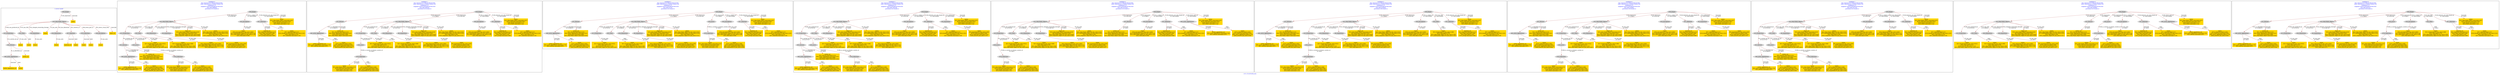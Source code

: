 digraph n0 {
fontcolor="blue"
remincross="true"
label="s10-s-18-artworks.json"
subgraph cluster_0 {
label="1-correct model"
n2[style="filled",color="white",fillcolor="lightgray",label="E12_Production1"];
n3[style="filled",color="white",fillcolor="lightgray",label="E21_Person1"];
n4[shape="plaintext",style="filled",fillcolor="gold",label="values"];
n5[style="filled",color="white",fillcolor="lightgray",label="E82_Actor_Appellation1"];
n6[shape="plaintext",style="filled",fillcolor="gold",label="auther_uri"];
n7[style="filled",color="white",fillcolor="lightgray",label="E22_Man-Made_Object1"];
n8[style="filled",color="white",fillcolor="lightgray",label="E35_Title1"];
n9[style="filled",color="white",fillcolor="lightgray",label="E8_Acquisition1"];
n10[shape="plaintext",style="filled",fillcolor="gold",label="values"];
n11[style="filled",color="white",fillcolor="lightgray",label="E54_Dimension1"];
n12[style="filled",color="white",fillcolor="lightgray",label="E57_Material1"];
n13[style="filled",color="white",fillcolor="lightgray",label="E78_Collection1"];
n14[style="filled",color="white",fillcolor="lightgray",label="E34_Inscription1"];
n15[shape="plaintext",style="filled",fillcolor="gold",label="object_uri"];
n16[shape="plaintext",style="filled",fillcolor="gold",label="values"];
n17[shape="plaintext",style="filled",fillcolor="gold",label="values"];
n18[style="filled",color="white",fillcolor="lightgray",label="E38_Image1"];
n19[shape="plaintext",style="filled",fillcolor="gold",label="values"];
n20[shape="plaintext",style="filled",fillcolor="gold",label="values"];
n21[shape="plaintext",style="filled",fillcolor="gold",label="material_uri"];
n22[shape="plaintext",style="filled",fillcolor="gold",label="values"];
n23[shape="plaintext",style="filled",fillcolor="gold",label="values"];
n24[shape="plaintext",style="filled",fillcolor="gold",label="values"];
n25[shape="plaintext",style="filled",fillcolor="gold",label="author_appellation_uri"];
n26[shape="plaintext",style="filled",fillcolor="gold",label="values"];
n27[shape="plaintext",style="filled",fillcolor="gold",label="values"];
}
subgraph cluster_1 {
label="candidate 0\nlink coherence:0.07692307692307693\nnode coherence:0.11538461538461539\nconfidence:1.0\nmapping score:0.41623931623931626\ncost:1802.968944\n-precision:0.55-recall:0.6"
n29[style="filled",color="white",fillcolor="lightgray",label="E12_Production1"];
n30[style="filled",color="white",fillcolor="lightgray",label="E21_Person1"];
n31[style="filled",color="white",fillcolor="lightgray",label="E39_Actor1"];
n32[style="filled",color="white",fillcolor="lightgray",label="E82_Actor_Appellation2"];
n33[style="filled",color="white",fillcolor="lightgray",label="E22_Man-Made_Object1"];
n34[style="filled",color="white",fillcolor="lightgray",label="E35_Title1"];
n35[style="filled",color="white",fillcolor="lightgray",label="E54_Dimension1"];
n36[style="filled",color="white",fillcolor="lightgray",label="E8_Acquisition1"];
n37[style="filled",color="white",fillcolor="lightgray",label="E38_Image1"];
n38[style="filled",color="white",fillcolor="lightgray",label="E34_Inscription1"];
n39[style="filled",color="white",fillcolor="lightgray",label="E57_Material1"];
n40[style="filled",color="white",fillcolor="lightgray",label="E78_Collection1"];
n41[shape="plaintext",style="filled",fillcolor="gold",label="values\n[E22_Man-Made_Object,classLink,0.313]\n[E78_Collection,classLink,0.293]\n[E38_Image,classLink,0.263]\n[E53_Place,classLink,0.132]"];
n42[shape="plaintext",style="filled",fillcolor="gold",label="object_uri\n[E22_Man-Made_Object,classLink,0.616]\n[E8_Acquisition,classLink,0.302]\n[E22_Man-Made_Object,P3_has_note,0.043]\n[E33_Linguistic_Object,P3_has_note,0.038]"];
n43[shape="plaintext",style="filled",fillcolor="gold",label="auther_uri\n[E21_Person,classLink,0.515]\n[E82_Actor_Appellation,classLink,0.341]\n[E39_Actor,classLink,0.099]\n[E22_Man-Made_Object,classLink,0.045]"];
n44[shape="plaintext",style="filled",fillcolor="gold",label="values\n[E22_Man-Made_Object,P3_has_note,0.352]\n[E73_Information_Object,P3_has_note,0.332]\n[E35_Title,label,0.164]\n[E33_Linguistic_Object,P3_has_note,0.151]"];
n45[shape="plaintext",style="filled",fillcolor="gold",label="values\n[E8_Acquisition,P3_has_note,0.363]\n[E78_Collection,label,0.298]\n[E78_Collection,classLink,0.231]\n[E39_Actor,P3_has_note,0.107]"];
n46[shape="plaintext",style="filled",fillcolor="gold",label="author_appellation_uri\n[E82_Actor_Appellation,classLink,0.793]\n[E21_Person,classLink,0.207]"];
n47[shape="plaintext",style="filled",fillcolor="gold",label="values\n[E78_Collection,label,0.496]\n[E78_Collection,classLink,0.384]\n[E82_Actor_Appellation,label,0.061]\n[E8_Acquisition,P3_has_note,0.058]"];
n48[shape="plaintext",style="filled",fillcolor="gold",label="material_uri\n[E57_Material,classLink,0.471]\n[E55_Type,classLink,0.286]\n[E55_Type,label,0.145]\n[E74_Group,classLink,0.098]"];
n49[shape="plaintext",style="filled",fillcolor="gold",label="values\n[E12_Production,P3_has_note,0.622]\n[E35_Title,label,0.157]\n[E39_Actor,P3_has_note,0.123]\n[E22_Man-Made_Object,P3_has_note,0.097]"];
n50[shape="plaintext",style="filled",fillcolor="gold",label="values\n[E57_Material,label,0.41]\n[E29_Design_or_Procedure,P3_has_note,0.261]\n[E55_Type,label,0.213]\n[E57_Material,classLink,0.116]"];
n51[shape="plaintext",style="filled",fillcolor="gold",label="values\n[E22_Man-Made_Object,classLink,0.307]\n[E78_Collection,classLink,0.287]\n[E38_Image,classLink,0.277]\n[E53_Place,classLink,0.129]"];
n52[shape="plaintext",style="filled",fillcolor="gold",label="values\n[E34_Inscription,P3_has_note,0.665]\n[E73_Information_Object,P3_has_note,0.14]\n[E22_Man-Made_Object,P3_has_note,0.139]\n[E35_Title,label,0.056]"];
n53[shape="plaintext",style="filled",fillcolor="gold",label="values\n[E12_Production,P3_has_note,0.366]\n[E35_Title,label,0.279]\n[E22_Man-Made_Object,P3_has_note,0.194]\n[E73_Information_Object,P3_has_note,0.161]"];
n54[shape="plaintext",style="filled",fillcolor="gold",label="values\n[E78_Collection,label,0.465]\n[E78_Collection,classLink,0.362]\n[E82_Actor_Appellation,label,0.114]\n[E39_Actor,P3_has_note,0.059]"];
n55[shape="plaintext",style="filled",fillcolor="gold",label="values\n[E54_Dimension,P3_has_note,0.695]\n[E22_Man-Made_Object,P3_has_note,0.127]\n[E73_Information_Object,P3_has_note,0.108]\n[E35_Title,label,0.07]"];
}
subgraph cluster_2 {
label="candidate 1\nlink coherence:0.07692307692307693\nnode coherence:0.11538461538461539\nconfidence:1.0\nmapping score:0.41623931623931626\ncost:1802.995407\n-precision:0.45-recall:0.5"
n57[style="filled",color="white",fillcolor="lightgray",label="E12_Production1"];
n58[style="filled",color="white",fillcolor="lightgray",label="E39_Actor1"];
n59[style="filled",color="white",fillcolor="lightgray",label="E21_Person1"];
n60[style="filled",color="white",fillcolor="lightgray",label="E82_Actor_Appellation2"];
n61[style="filled",color="white",fillcolor="lightgray",label="E22_Man-Made_Object1"];
n62[style="filled",color="white",fillcolor="lightgray",label="E35_Title1"];
n63[style="filled",color="white",fillcolor="lightgray",label="E54_Dimension1"];
n64[style="filled",color="white",fillcolor="lightgray",label="E8_Acquisition1"];
n65[style="filled",color="white",fillcolor="lightgray",label="E38_Image1"];
n66[style="filled",color="white",fillcolor="lightgray",label="E34_Inscription1"];
n67[style="filled",color="white",fillcolor="lightgray",label="E57_Material1"];
n68[style="filled",color="white",fillcolor="lightgray",label="E78_Collection1"];
n69[shape="plaintext",style="filled",fillcolor="gold",label="values\n[E22_Man-Made_Object,classLink,0.313]\n[E78_Collection,classLink,0.293]\n[E38_Image,classLink,0.263]\n[E53_Place,classLink,0.132]"];
n70[shape="plaintext",style="filled",fillcolor="gold",label="object_uri\n[E22_Man-Made_Object,classLink,0.616]\n[E8_Acquisition,classLink,0.302]\n[E22_Man-Made_Object,P3_has_note,0.043]\n[E33_Linguistic_Object,P3_has_note,0.038]"];
n71[shape="plaintext",style="filled",fillcolor="gold",label="auther_uri\n[E21_Person,classLink,0.515]\n[E82_Actor_Appellation,classLink,0.341]\n[E39_Actor,classLink,0.099]\n[E22_Man-Made_Object,classLink,0.045]"];
n72[shape="plaintext",style="filled",fillcolor="gold",label="values\n[E22_Man-Made_Object,P3_has_note,0.352]\n[E73_Information_Object,P3_has_note,0.332]\n[E35_Title,label,0.164]\n[E33_Linguistic_Object,P3_has_note,0.151]"];
n73[shape="plaintext",style="filled",fillcolor="gold",label="values\n[E8_Acquisition,P3_has_note,0.363]\n[E78_Collection,label,0.298]\n[E78_Collection,classLink,0.231]\n[E39_Actor,P3_has_note,0.107]"];
n74[shape="plaintext",style="filled",fillcolor="gold",label="author_appellation_uri\n[E82_Actor_Appellation,classLink,0.793]\n[E21_Person,classLink,0.207]"];
n75[shape="plaintext",style="filled",fillcolor="gold",label="values\n[E78_Collection,label,0.496]\n[E78_Collection,classLink,0.384]\n[E82_Actor_Appellation,label,0.061]\n[E8_Acquisition,P3_has_note,0.058]"];
n76[shape="plaintext",style="filled",fillcolor="gold",label="material_uri\n[E57_Material,classLink,0.471]\n[E55_Type,classLink,0.286]\n[E55_Type,label,0.145]\n[E74_Group,classLink,0.098]"];
n77[shape="plaintext",style="filled",fillcolor="gold",label="values\n[E12_Production,P3_has_note,0.622]\n[E35_Title,label,0.157]\n[E39_Actor,P3_has_note,0.123]\n[E22_Man-Made_Object,P3_has_note,0.097]"];
n78[shape="plaintext",style="filled",fillcolor="gold",label="values\n[E57_Material,label,0.41]\n[E29_Design_or_Procedure,P3_has_note,0.261]\n[E55_Type,label,0.213]\n[E57_Material,classLink,0.116]"];
n79[shape="plaintext",style="filled",fillcolor="gold",label="values\n[E22_Man-Made_Object,classLink,0.307]\n[E78_Collection,classLink,0.287]\n[E38_Image,classLink,0.277]\n[E53_Place,classLink,0.129]"];
n80[shape="plaintext",style="filled",fillcolor="gold",label="values\n[E34_Inscription,P3_has_note,0.665]\n[E73_Information_Object,P3_has_note,0.14]\n[E22_Man-Made_Object,P3_has_note,0.139]\n[E35_Title,label,0.056]"];
n81[shape="plaintext",style="filled",fillcolor="gold",label="values\n[E12_Production,P3_has_note,0.366]\n[E35_Title,label,0.279]\n[E22_Man-Made_Object,P3_has_note,0.194]\n[E73_Information_Object,P3_has_note,0.161]"];
n82[shape="plaintext",style="filled",fillcolor="gold",label="values\n[E78_Collection,label,0.465]\n[E78_Collection,classLink,0.362]\n[E82_Actor_Appellation,label,0.114]\n[E39_Actor,P3_has_note,0.059]"];
n83[shape="plaintext",style="filled",fillcolor="gold",label="values\n[E54_Dimension,P3_has_note,0.695]\n[E22_Man-Made_Object,P3_has_note,0.127]\n[E73_Information_Object,P3_has_note,0.108]\n[E35_Title,label,0.07]"];
}
subgraph cluster_3 {
label="candidate 2\nlink coherence:0.07692307692307693\nnode coherence:0.11538461538461539\nconfidence:1.0\nmapping score:0.41623931623931626\ncost:1803.02187\n-precision:0.45-recall:0.5"
n85[style="filled",color="white",fillcolor="lightgray",label="E21_Person1"];
n86[style="filled",color="white",fillcolor="lightgray",label="E82_Actor_Appellation2"];
n87[style="filled",color="white",fillcolor="lightgray",label="E22_Man-Made_Object1"];
n88[style="filled",color="white",fillcolor="lightgray",label="E12_Production1"];
n89[style="filled",color="white",fillcolor="lightgray",label="E35_Title1"];
n90[style="filled",color="white",fillcolor="lightgray",label="E54_Dimension1"];
n91[style="filled",color="white",fillcolor="lightgray",label="E8_Acquisition1"];
n92[style="filled",color="white",fillcolor="lightgray",label="E38_Image1"];
n93[style="filled",color="white",fillcolor="lightgray",label="E39_Actor1"];
n94[style="filled",color="white",fillcolor="lightgray",label="E34_Inscription1"];
n95[style="filled",color="white",fillcolor="lightgray",label="E57_Material1"];
n96[style="filled",color="white",fillcolor="lightgray",label="E78_Collection1"];
n97[shape="plaintext",style="filled",fillcolor="gold",label="values\n[E22_Man-Made_Object,classLink,0.313]\n[E78_Collection,classLink,0.293]\n[E38_Image,classLink,0.263]\n[E53_Place,classLink,0.132]"];
n98[shape="plaintext",style="filled",fillcolor="gold",label="object_uri\n[E22_Man-Made_Object,classLink,0.616]\n[E8_Acquisition,classLink,0.302]\n[E22_Man-Made_Object,P3_has_note,0.043]\n[E33_Linguistic_Object,P3_has_note,0.038]"];
n99[shape="plaintext",style="filled",fillcolor="gold",label="auther_uri\n[E21_Person,classLink,0.515]\n[E82_Actor_Appellation,classLink,0.341]\n[E39_Actor,classLink,0.099]\n[E22_Man-Made_Object,classLink,0.045]"];
n100[shape="plaintext",style="filled",fillcolor="gold",label="values\n[E22_Man-Made_Object,P3_has_note,0.352]\n[E73_Information_Object,P3_has_note,0.332]\n[E35_Title,label,0.164]\n[E33_Linguistic_Object,P3_has_note,0.151]"];
n101[shape="plaintext",style="filled",fillcolor="gold",label="values\n[E8_Acquisition,P3_has_note,0.363]\n[E78_Collection,label,0.298]\n[E78_Collection,classLink,0.231]\n[E39_Actor,P3_has_note,0.107]"];
n102[shape="plaintext",style="filled",fillcolor="gold",label="author_appellation_uri\n[E82_Actor_Appellation,classLink,0.793]\n[E21_Person,classLink,0.207]"];
n103[shape="plaintext",style="filled",fillcolor="gold",label="values\n[E78_Collection,label,0.496]\n[E78_Collection,classLink,0.384]\n[E82_Actor_Appellation,label,0.061]\n[E8_Acquisition,P3_has_note,0.058]"];
n104[shape="plaintext",style="filled",fillcolor="gold",label="material_uri\n[E57_Material,classLink,0.471]\n[E55_Type,classLink,0.286]\n[E55_Type,label,0.145]\n[E74_Group,classLink,0.098]"];
n105[shape="plaintext",style="filled",fillcolor="gold",label="values\n[E12_Production,P3_has_note,0.622]\n[E35_Title,label,0.157]\n[E39_Actor,P3_has_note,0.123]\n[E22_Man-Made_Object,P3_has_note,0.097]"];
n106[shape="plaintext",style="filled",fillcolor="gold",label="values\n[E57_Material,label,0.41]\n[E29_Design_or_Procedure,P3_has_note,0.261]\n[E55_Type,label,0.213]\n[E57_Material,classLink,0.116]"];
n107[shape="plaintext",style="filled",fillcolor="gold",label="values\n[E22_Man-Made_Object,classLink,0.307]\n[E78_Collection,classLink,0.287]\n[E38_Image,classLink,0.277]\n[E53_Place,classLink,0.129]"];
n108[shape="plaintext",style="filled",fillcolor="gold",label="values\n[E34_Inscription,P3_has_note,0.665]\n[E73_Information_Object,P3_has_note,0.14]\n[E22_Man-Made_Object,P3_has_note,0.139]\n[E35_Title,label,0.056]"];
n109[shape="plaintext",style="filled",fillcolor="gold",label="values\n[E12_Production,P3_has_note,0.366]\n[E35_Title,label,0.279]\n[E22_Man-Made_Object,P3_has_note,0.194]\n[E73_Information_Object,P3_has_note,0.161]"];
n110[shape="plaintext",style="filled",fillcolor="gold",label="values\n[E78_Collection,label,0.465]\n[E78_Collection,classLink,0.362]\n[E82_Actor_Appellation,label,0.114]\n[E39_Actor,P3_has_note,0.059]"];
n111[shape="plaintext",style="filled",fillcolor="gold",label="values\n[E54_Dimension,P3_has_note,0.695]\n[E22_Man-Made_Object,P3_has_note,0.127]\n[E73_Information_Object,P3_has_note,0.108]\n[E35_Title,label,0.07]"];
}
subgraph cluster_4 {
label="candidate 3\nlink coherence:0.07692307692307693\nnode coherence:0.11538461538461539\nconfidence:1.0\nmapping score:0.41623931623931626\ncost:1902.593184\n-precision:0.45-recall:0.5"
n113[style="filled",color="white",fillcolor="lightgray",label="E12_Production1"];
n114[style="filled",color="white",fillcolor="lightgray",label="E21_Person1"];
n115[style="filled",color="white",fillcolor="lightgray",label="E39_Actor1"];
n116[style="filled",color="white",fillcolor="lightgray",label="E82_Actor_Appellation2"];
n117[style="filled",color="white",fillcolor="lightgray",label="E22_Man-Made_Object1"];
n118[style="filled",color="white",fillcolor="lightgray",label="E35_Title1"];
n119[style="filled",color="white",fillcolor="lightgray",label="E54_Dimension1"];
n120[style="filled",color="white",fillcolor="lightgray",label="E38_Image1"];
n121[style="filled",color="white",fillcolor="lightgray",label="E34_Inscription1"];
n122[style="filled",color="white",fillcolor="lightgray",label="E57_Material1"];
n123[style="filled",color="white",fillcolor="lightgray",label="E8_Acquisition1"];
n124[style="filled",color="white",fillcolor="lightgray",label="E78_Collection1"];
n125[shape="plaintext",style="filled",fillcolor="gold",label="values\n[E22_Man-Made_Object,classLink,0.313]\n[E78_Collection,classLink,0.293]\n[E38_Image,classLink,0.263]\n[E53_Place,classLink,0.132]"];
n126[shape="plaintext",style="filled",fillcolor="gold",label="object_uri\n[E22_Man-Made_Object,classLink,0.616]\n[E8_Acquisition,classLink,0.302]\n[E22_Man-Made_Object,P3_has_note,0.043]\n[E33_Linguistic_Object,P3_has_note,0.038]"];
n127[shape="plaintext",style="filled",fillcolor="gold",label="auther_uri\n[E21_Person,classLink,0.515]\n[E82_Actor_Appellation,classLink,0.341]\n[E39_Actor,classLink,0.099]\n[E22_Man-Made_Object,classLink,0.045]"];
n128[shape="plaintext",style="filled",fillcolor="gold",label="values\n[E22_Man-Made_Object,P3_has_note,0.352]\n[E73_Information_Object,P3_has_note,0.332]\n[E35_Title,label,0.164]\n[E33_Linguistic_Object,P3_has_note,0.151]"];
n129[shape="plaintext",style="filled",fillcolor="gold",label="values\n[E8_Acquisition,P3_has_note,0.363]\n[E78_Collection,label,0.298]\n[E78_Collection,classLink,0.231]\n[E39_Actor,P3_has_note,0.107]"];
n130[shape="plaintext",style="filled",fillcolor="gold",label="author_appellation_uri\n[E82_Actor_Appellation,classLink,0.793]\n[E21_Person,classLink,0.207]"];
n131[shape="plaintext",style="filled",fillcolor="gold",label="values\n[E78_Collection,label,0.496]\n[E78_Collection,classLink,0.384]\n[E82_Actor_Appellation,label,0.061]\n[E8_Acquisition,P3_has_note,0.058]"];
n132[shape="plaintext",style="filled",fillcolor="gold",label="material_uri\n[E57_Material,classLink,0.471]\n[E55_Type,classLink,0.286]\n[E55_Type,label,0.145]\n[E74_Group,classLink,0.098]"];
n133[shape="plaintext",style="filled",fillcolor="gold",label="values\n[E12_Production,P3_has_note,0.622]\n[E35_Title,label,0.157]\n[E39_Actor,P3_has_note,0.123]\n[E22_Man-Made_Object,P3_has_note,0.097]"];
n134[shape="plaintext",style="filled",fillcolor="gold",label="values\n[E57_Material,label,0.41]\n[E29_Design_or_Procedure,P3_has_note,0.261]\n[E55_Type,label,0.213]\n[E57_Material,classLink,0.116]"];
n135[shape="plaintext",style="filled",fillcolor="gold",label="values\n[E22_Man-Made_Object,classLink,0.307]\n[E78_Collection,classLink,0.287]\n[E38_Image,classLink,0.277]\n[E53_Place,classLink,0.129]"];
n136[shape="plaintext",style="filled",fillcolor="gold",label="values\n[E34_Inscription,P3_has_note,0.665]\n[E73_Information_Object,P3_has_note,0.14]\n[E22_Man-Made_Object,P3_has_note,0.139]\n[E35_Title,label,0.056]"];
n137[shape="plaintext",style="filled",fillcolor="gold",label="values\n[E12_Production,P3_has_note,0.366]\n[E35_Title,label,0.279]\n[E22_Man-Made_Object,P3_has_note,0.194]\n[E73_Information_Object,P3_has_note,0.161]"];
n138[shape="plaintext",style="filled",fillcolor="gold",label="values\n[E78_Collection,label,0.465]\n[E78_Collection,classLink,0.362]\n[E82_Actor_Appellation,label,0.114]\n[E39_Actor,P3_has_note,0.059]"];
n139[shape="plaintext",style="filled",fillcolor="gold",label="values\n[E54_Dimension,P3_has_note,0.695]\n[E22_Man-Made_Object,P3_has_note,0.127]\n[E73_Information_Object,P3_has_note,0.108]\n[E35_Title,label,0.07]"];
}
subgraph cluster_5 {
label="candidate 4\nlink coherence:0.07692307692307693\nnode coherence:0.11538461538461539\nconfidence:1.0\nmapping score:0.41623931623931626\ncost:1902.614534\n-precision:0.45-recall:0.5"
n141[style="filled",color="white",fillcolor="lightgray",label="E12_Production1"];
n142[style="filled",color="white",fillcolor="lightgray",label="E39_Actor1"];
n143[style="filled",color="white",fillcolor="lightgray",label="E22_Man-Made_Object1"];
n144[style="filled",color="white",fillcolor="lightgray",label="E35_Title1"];
n145[style="filled",color="white",fillcolor="lightgray",label="E54_Dimension1"];
n146[style="filled",color="white",fillcolor="lightgray",label="E8_Acquisition1"];
n147[style="filled",color="white",fillcolor="lightgray",label="E38_Image1"];
n148[style="filled",color="white",fillcolor="lightgray",label="E21_Person1"];
n149[style="filled",color="white",fillcolor="lightgray",label="E34_Inscription1"];
n150[style="filled",color="white",fillcolor="lightgray",label="E57_Material1"];
n151[style="filled",color="white",fillcolor="lightgray",label="E82_Actor_Appellation2"];
n152[style="filled",color="white",fillcolor="lightgray",label="E78_Collection1"];
n153[shape="plaintext",style="filled",fillcolor="gold",label="values\n[E22_Man-Made_Object,classLink,0.313]\n[E78_Collection,classLink,0.293]\n[E38_Image,classLink,0.263]\n[E53_Place,classLink,0.132]"];
n154[shape="plaintext",style="filled",fillcolor="gold",label="object_uri\n[E22_Man-Made_Object,classLink,0.616]\n[E8_Acquisition,classLink,0.302]\n[E22_Man-Made_Object,P3_has_note,0.043]\n[E33_Linguistic_Object,P3_has_note,0.038]"];
n155[shape="plaintext",style="filled",fillcolor="gold",label="auther_uri\n[E21_Person,classLink,0.515]\n[E82_Actor_Appellation,classLink,0.341]\n[E39_Actor,classLink,0.099]\n[E22_Man-Made_Object,classLink,0.045]"];
n156[shape="plaintext",style="filled",fillcolor="gold",label="values\n[E22_Man-Made_Object,P3_has_note,0.352]\n[E73_Information_Object,P3_has_note,0.332]\n[E35_Title,label,0.164]\n[E33_Linguistic_Object,P3_has_note,0.151]"];
n157[shape="plaintext",style="filled",fillcolor="gold",label="values\n[E8_Acquisition,P3_has_note,0.363]\n[E78_Collection,label,0.298]\n[E78_Collection,classLink,0.231]\n[E39_Actor,P3_has_note,0.107]"];
n158[shape="plaintext",style="filled",fillcolor="gold",label="author_appellation_uri\n[E82_Actor_Appellation,classLink,0.793]\n[E21_Person,classLink,0.207]"];
n159[shape="plaintext",style="filled",fillcolor="gold",label="values\n[E78_Collection,label,0.496]\n[E78_Collection,classLink,0.384]\n[E82_Actor_Appellation,label,0.061]\n[E8_Acquisition,P3_has_note,0.058]"];
n160[shape="plaintext",style="filled",fillcolor="gold",label="material_uri\n[E57_Material,classLink,0.471]\n[E55_Type,classLink,0.286]\n[E55_Type,label,0.145]\n[E74_Group,classLink,0.098]"];
n161[shape="plaintext",style="filled",fillcolor="gold",label="values\n[E12_Production,P3_has_note,0.622]\n[E35_Title,label,0.157]\n[E39_Actor,P3_has_note,0.123]\n[E22_Man-Made_Object,P3_has_note,0.097]"];
n162[shape="plaintext",style="filled",fillcolor="gold",label="values\n[E57_Material,label,0.41]\n[E29_Design_or_Procedure,P3_has_note,0.261]\n[E55_Type,label,0.213]\n[E57_Material,classLink,0.116]"];
n163[shape="plaintext",style="filled",fillcolor="gold",label="values\n[E22_Man-Made_Object,classLink,0.307]\n[E78_Collection,classLink,0.287]\n[E38_Image,classLink,0.277]\n[E53_Place,classLink,0.129]"];
n164[shape="plaintext",style="filled",fillcolor="gold",label="values\n[E34_Inscription,P3_has_note,0.665]\n[E73_Information_Object,P3_has_note,0.14]\n[E22_Man-Made_Object,P3_has_note,0.139]\n[E35_Title,label,0.056]"];
n165[shape="plaintext",style="filled",fillcolor="gold",label="values\n[E12_Production,P3_has_note,0.366]\n[E35_Title,label,0.279]\n[E22_Man-Made_Object,P3_has_note,0.194]\n[E73_Information_Object,P3_has_note,0.161]"];
n166[shape="plaintext",style="filled",fillcolor="gold",label="values\n[E78_Collection,label,0.465]\n[E78_Collection,classLink,0.362]\n[E82_Actor_Appellation,label,0.114]\n[E39_Actor,P3_has_note,0.059]"];
n167[shape="plaintext",style="filled",fillcolor="gold",label="values\n[E54_Dimension,P3_has_note,0.695]\n[E22_Man-Made_Object,P3_has_note,0.127]\n[E73_Information_Object,P3_has_note,0.108]\n[E35_Title,label,0.07]"];
}
subgraph cluster_6 {
label="candidate 5\nlink coherence:0.07692307692307693\nnode coherence:0.11538461538461539\nconfidence:1.0\nmapping score:0.41623931623931626\ncost:1902.616059\n-precision:0.36-recall:0.4"
n169[style="filled",color="white",fillcolor="lightgray",label="E12_Production1"];
n170[style="filled",color="white",fillcolor="lightgray",label="E39_Actor1"];
n171[style="filled",color="white",fillcolor="lightgray",label="E21_Person1"];
n172[style="filled",color="white",fillcolor="lightgray",label="E82_Actor_Appellation2"];
n173[style="filled",color="white",fillcolor="lightgray",label="E22_Man-Made_Object1"];
n174[style="filled",color="white",fillcolor="lightgray",label="E54_Dimension1"];
n175[style="filled",color="white",fillcolor="lightgray",label="E8_Acquisition1"];
n176[style="filled",color="white",fillcolor="lightgray",label="E38_Image1"];
n177[style="filled",color="white",fillcolor="lightgray",label="E34_Inscription1"];
n178[style="filled",color="white",fillcolor="lightgray",label="E35_Title1"];
n179[style="filled",color="white",fillcolor="lightgray",label="E57_Material1"];
n180[style="filled",color="white",fillcolor="lightgray",label="E78_Collection1"];
n181[shape="plaintext",style="filled",fillcolor="gold",label="values\n[E22_Man-Made_Object,classLink,0.313]\n[E78_Collection,classLink,0.293]\n[E38_Image,classLink,0.263]\n[E53_Place,classLink,0.132]"];
n182[shape="plaintext",style="filled",fillcolor="gold",label="object_uri\n[E22_Man-Made_Object,classLink,0.616]\n[E8_Acquisition,classLink,0.302]\n[E22_Man-Made_Object,P3_has_note,0.043]\n[E33_Linguistic_Object,P3_has_note,0.038]"];
n183[shape="plaintext",style="filled",fillcolor="gold",label="auther_uri\n[E21_Person,classLink,0.515]\n[E82_Actor_Appellation,classLink,0.341]\n[E39_Actor,classLink,0.099]\n[E22_Man-Made_Object,classLink,0.045]"];
n184[shape="plaintext",style="filled",fillcolor="gold",label="values\n[E22_Man-Made_Object,P3_has_note,0.352]\n[E73_Information_Object,P3_has_note,0.332]\n[E35_Title,label,0.164]\n[E33_Linguistic_Object,P3_has_note,0.151]"];
n185[shape="plaintext",style="filled",fillcolor="gold",label="values\n[E8_Acquisition,P3_has_note,0.363]\n[E78_Collection,label,0.298]\n[E78_Collection,classLink,0.231]\n[E39_Actor,P3_has_note,0.107]"];
n186[shape="plaintext",style="filled",fillcolor="gold",label="author_appellation_uri\n[E82_Actor_Appellation,classLink,0.793]\n[E21_Person,classLink,0.207]"];
n187[shape="plaintext",style="filled",fillcolor="gold",label="values\n[E78_Collection,label,0.496]\n[E78_Collection,classLink,0.384]\n[E82_Actor_Appellation,label,0.061]\n[E8_Acquisition,P3_has_note,0.058]"];
n188[shape="plaintext",style="filled",fillcolor="gold",label="material_uri\n[E57_Material,classLink,0.471]\n[E55_Type,classLink,0.286]\n[E55_Type,label,0.145]\n[E74_Group,classLink,0.098]"];
n189[shape="plaintext",style="filled",fillcolor="gold",label="values\n[E12_Production,P3_has_note,0.622]\n[E35_Title,label,0.157]\n[E39_Actor,P3_has_note,0.123]\n[E22_Man-Made_Object,P3_has_note,0.097]"];
n190[shape="plaintext",style="filled",fillcolor="gold",label="values\n[E57_Material,label,0.41]\n[E29_Design_or_Procedure,P3_has_note,0.261]\n[E55_Type,label,0.213]\n[E57_Material,classLink,0.116]"];
n191[shape="plaintext",style="filled",fillcolor="gold",label="values\n[E22_Man-Made_Object,classLink,0.307]\n[E78_Collection,classLink,0.287]\n[E38_Image,classLink,0.277]\n[E53_Place,classLink,0.129]"];
n192[shape="plaintext",style="filled",fillcolor="gold",label="values\n[E34_Inscription,P3_has_note,0.665]\n[E73_Information_Object,P3_has_note,0.14]\n[E22_Man-Made_Object,P3_has_note,0.139]\n[E35_Title,label,0.056]"];
n193[shape="plaintext",style="filled",fillcolor="gold",label="values\n[E12_Production,P3_has_note,0.366]\n[E35_Title,label,0.279]\n[E22_Man-Made_Object,P3_has_note,0.194]\n[E73_Information_Object,P3_has_note,0.161]"];
n194[shape="plaintext",style="filled",fillcolor="gold",label="values\n[E78_Collection,label,0.465]\n[E78_Collection,classLink,0.362]\n[E82_Actor_Appellation,label,0.114]\n[E39_Actor,P3_has_note,0.059]"];
n195[shape="plaintext",style="filled",fillcolor="gold",label="values\n[E54_Dimension,P3_has_note,0.695]\n[E22_Man-Made_Object,P3_has_note,0.127]\n[E73_Information_Object,P3_has_note,0.108]\n[E35_Title,label,0.07]"];
}
subgraph cluster_7 {
label="candidate 6\nlink coherence:0.07692307692307693\nnode coherence:0.11538461538461539\nconfidence:1.0\nmapping score:0.41623931623931626\ncost:1902.619647\n-precision:0.36-recall:0.4"
n197[style="filled",color="white",fillcolor="lightgray",label="E12_Production1"];
n198[style="filled",color="white",fillcolor="lightgray",label="E39_Actor1"];
n199[style="filled",color="white",fillcolor="lightgray",label="E21_Person1"];
n200[style="filled",color="white",fillcolor="lightgray",label="E82_Actor_Appellation2"];
n201[style="filled",color="white",fillcolor="lightgray",label="E22_Man-Made_Object1"];
n202[style="filled",color="white",fillcolor="lightgray",label="E35_Title1"];
n203[style="filled",color="white",fillcolor="lightgray",label="E54_Dimension1"];
n204[style="filled",color="white",fillcolor="lightgray",label="E38_Image1"];
n205[style="filled",color="white",fillcolor="lightgray",label="E34_Inscription1"];
n206[style="filled",color="white",fillcolor="lightgray",label="E57_Material1"];
n207[style="filled",color="white",fillcolor="lightgray",label="E8_Acquisition1"];
n208[style="filled",color="white",fillcolor="lightgray",label="E78_Collection1"];
n209[shape="plaintext",style="filled",fillcolor="gold",label="values\n[E22_Man-Made_Object,classLink,0.313]\n[E78_Collection,classLink,0.293]\n[E38_Image,classLink,0.263]\n[E53_Place,classLink,0.132]"];
n210[shape="plaintext",style="filled",fillcolor="gold",label="object_uri\n[E22_Man-Made_Object,classLink,0.616]\n[E8_Acquisition,classLink,0.302]\n[E22_Man-Made_Object,P3_has_note,0.043]\n[E33_Linguistic_Object,P3_has_note,0.038]"];
n211[shape="plaintext",style="filled",fillcolor="gold",label="auther_uri\n[E21_Person,classLink,0.515]\n[E82_Actor_Appellation,classLink,0.341]\n[E39_Actor,classLink,0.099]\n[E22_Man-Made_Object,classLink,0.045]"];
n212[shape="plaintext",style="filled",fillcolor="gold",label="values\n[E22_Man-Made_Object,P3_has_note,0.352]\n[E73_Information_Object,P3_has_note,0.332]\n[E35_Title,label,0.164]\n[E33_Linguistic_Object,P3_has_note,0.151]"];
n213[shape="plaintext",style="filled",fillcolor="gold",label="values\n[E8_Acquisition,P3_has_note,0.363]\n[E78_Collection,label,0.298]\n[E78_Collection,classLink,0.231]\n[E39_Actor,P3_has_note,0.107]"];
n214[shape="plaintext",style="filled",fillcolor="gold",label="author_appellation_uri\n[E82_Actor_Appellation,classLink,0.793]\n[E21_Person,classLink,0.207]"];
n215[shape="plaintext",style="filled",fillcolor="gold",label="values\n[E78_Collection,label,0.496]\n[E78_Collection,classLink,0.384]\n[E82_Actor_Appellation,label,0.061]\n[E8_Acquisition,P3_has_note,0.058]"];
n216[shape="plaintext",style="filled",fillcolor="gold",label="material_uri\n[E57_Material,classLink,0.471]\n[E55_Type,classLink,0.286]\n[E55_Type,label,0.145]\n[E74_Group,classLink,0.098]"];
n217[shape="plaintext",style="filled",fillcolor="gold",label="values\n[E12_Production,P3_has_note,0.622]\n[E35_Title,label,0.157]\n[E39_Actor,P3_has_note,0.123]\n[E22_Man-Made_Object,P3_has_note,0.097]"];
n218[shape="plaintext",style="filled",fillcolor="gold",label="values\n[E57_Material,label,0.41]\n[E29_Design_or_Procedure,P3_has_note,0.261]\n[E55_Type,label,0.213]\n[E57_Material,classLink,0.116]"];
n219[shape="plaintext",style="filled",fillcolor="gold",label="values\n[E22_Man-Made_Object,classLink,0.307]\n[E78_Collection,classLink,0.287]\n[E38_Image,classLink,0.277]\n[E53_Place,classLink,0.129]"];
n220[shape="plaintext",style="filled",fillcolor="gold",label="values\n[E34_Inscription,P3_has_note,0.665]\n[E73_Information_Object,P3_has_note,0.14]\n[E22_Man-Made_Object,P3_has_note,0.139]\n[E35_Title,label,0.056]"];
n221[shape="plaintext",style="filled",fillcolor="gold",label="values\n[E12_Production,P3_has_note,0.366]\n[E35_Title,label,0.279]\n[E22_Man-Made_Object,P3_has_note,0.194]\n[E73_Information_Object,P3_has_note,0.161]"];
n222[shape="plaintext",style="filled",fillcolor="gold",label="values\n[E78_Collection,label,0.465]\n[E78_Collection,classLink,0.362]\n[E82_Actor_Appellation,label,0.114]\n[E39_Actor,P3_has_note,0.059]"];
n223[shape="plaintext",style="filled",fillcolor="gold",label="values\n[E54_Dimension,P3_has_note,0.695]\n[E22_Man-Made_Object,P3_has_note,0.127]\n[E73_Information_Object,P3_has_note,0.108]\n[E35_Title,label,0.07]"];
}
subgraph cluster_8 {
label="candidate 7\nlink coherence:0.07692307692307693\nnode coherence:0.11538461538461539\nconfidence:1.0\nmapping score:0.41623931623931626\ncost:1902.621535\n-precision:0.45-recall:0.5"
n225[style="filled",color="white",fillcolor="lightgray",label="E12_Production1"];
n226[style="filled",color="white",fillcolor="lightgray",label="E21_Person1"];
n227[style="filled",color="white",fillcolor="lightgray",label="E39_Actor1"];
n228[style="filled",color="white",fillcolor="lightgray",label="E82_Actor_Appellation2"];
n229[style="filled",color="white",fillcolor="lightgray",label="E22_Man-Made_Object1"];
n230[style="filled",color="white",fillcolor="lightgray",label="E35_Title1"];
n231[style="filled",color="white",fillcolor="lightgray",label="E8_Acquisition1"];
n232[style="filled",color="white",fillcolor="lightgray",label="E38_Image1"];
n233[style="filled",color="white",fillcolor="lightgray",label="E34_Inscription1"];
n234[style="filled",color="white",fillcolor="lightgray",label="E54_Dimension1"];
n235[style="filled",color="white",fillcolor="lightgray",label="E57_Material1"];
n236[style="filled",color="white",fillcolor="lightgray",label="E78_Collection1"];
n237[shape="plaintext",style="filled",fillcolor="gold",label="values\n[E22_Man-Made_Object,classLink,0.313]\n[E78_Collection,classLink,0.293]\n[E38_Image,classLink,0.263]\n[E53_Place,classLink,0.132]"];
n238[shape="plaintext",style="filled",fillcolor="gold",label="object_uri\n[E22_Man-Made_Object,classLink,0.616]\n[E8_Acquisition,classLink,0.302]\n[E22_Man-Made_Object,P3_has_note,0.043]\n[E33_Linguistic_Object,P3_has_note,0.038]"];
n239[shape="plaintext",style="filled",fillcolor="gold",label="auther_uri\n[E21_Person,classLink,0.515]\n[E82_Actor_Appellation,classLink,0.341]\n[E39_Actor,classLink,0.099]\n[E22_Man-Made_Object,classLink,0.045]"];
n240[shape="plaintext",style="filled",fillcolor="gold",label="values\n[E22_Man-Made_Object,P3_has_note,0.352]\n[E73_Information_Object,P3_has_note,0.332]\n[E35_Title,label,0.164]\n[E33_Linguistic_Object,P3_has_note,0.151]"];
n241[shape="plaintext",style="filled",fillcolor="gold",label="values\n[E8_Acquisition,P3_has_note,0.363]\n[E78_Collection,label,0.298]\n[E78_Collection,classLink,0.231]\n[E39_Actor,P3_has_note,0.107]"];
n242[shape="plaintext",style="filled",fillcolor="gold",label="author_appellation_uri\n[E82_Actor_Appellation,classLink,0.793]\n[E21_Person,classLink,0.207]"];
n243[shape="plaintext",style="filled",fillcolor="gold",label="values\n[E78_Collection,label,0.496]\n[E78_Collection,classLink,0.384]\n[E82_Actor_Appellation,label,0.061]\n[E8_Acquisition,P3_has_note,0.058]"];
n244[shape="plaintext",style="filled",fillcolor="gold",label="material_uri\n[E57_Material,classLink,0.471]\n[E55_Type,classLink,0.286]\n[E55_Type,label,0.145]\n[E74_Group,classLink,0.098]"];
n245[shape="plaintext",style="filled",fillcolor="gold",label="values\n[E12_Production,P3_has_note,0.622]\n[E35_Title,label,0.157]\n[E39_Actor,P3_has_note,0.123]\n[E22_Man-Made_Object,P3_has_note,0.097]"];
n246[shape="plaintext",style="filled",fillcolor="gold",label="values\n[E57_Material,label,0.41]\n[E29_Design_or_Procedure,P3_has_note,0.261]\n[E55_Type,label,0.213]\n[E57_Material,classLink,0.116]"];
n247[shape="plaintext",style="filled",fillcolor="gold",label="values\n[E22_Man-Made_Object,classLink,0.307]\n[E78_Collection,classLink,0.287]\n[E38_Image,classLink,0.277]\n[E53_Place,classLink,0.129]"];
n248[shape="plaintext",style="filled",fillcolor="gold",label="values\n[E34_Inscription,P3_has_note,0.665]\n[E73_Information_Object,P3_has_note,0.14]\n[E22_Man-Made_Object,P3_has_note,0.139]\n[E35_Title,label,0.056]"];
n249[shape="plaintext",style="filled",fillcolor="gold",label="values\n[E12_Production,P3_has_note,0.366]\n[E35_Title,label,0.279]\n[E22_Man-Made_Object,P3_has_note,0.194]\n[E73_Information_Object,P3_has_note,0.161]"];
n250[shape="plaintext",style="filled",fillcolor="gold",label="values\n[E78_Collection,label,0.465]\n[E78_Collection,classLink,0.362]\n[E82_Actor_Appellation,label,0.114]\n[E39_Actor,P3_has_note,0.059]"];
n251[shape="plaintext",style="filled",fillcolor="gold",label="values\n[E54_Dimension,P3_has_note,0.695]\n[E22_Man-Made_Object,P3_has_note,0.127]\n[E73_Information_Object,P3_has_note,0.108]\n[E35_Title,label,0.07]"];
}
subgraph cluster_9 {
label="candidate 8\nlink coherence:0.07692307692307693\nnode coherence:0.11538461538461539\nconfidence:1.0\nmapping score:0.41623931623931626\ncost:1902.640997\n-precision:0.45-recall:0.5"
n253[style="filled",color="white",fillcolor="lightgray",label="E22_Man-Made_Object1"];
n254[style="filled",color="white",fillcolor="lightgray",label="E12_Production1"];
n255[style="filled",color="white",fillcolor="lightgray",label="E35_Title1"];
n256[style="filled",color="white",fillcolor="lightgray",label="E54_Dimension1"];
n257[style="filled",color="white",fillcolor="lightgray",label="E8_Acquisition1"];
n258[style="filled",color="white",fillcolor="lightgray",label="E38_Image1"];
n259[style="filled",color="white",fillcolor="lightgray",label="E21_Person1"];
n260[style="filled",color="white",fillcolor="lightgray",label="E39_Actor1"];
n261[style="filled",color="white",fillcolor="lightgray",label="E34_Inscription1"];
n262[style="filled",color="white",fillcolor="lightgray",label="E57_Material1"];
n263[style="filled",color="white",fillcolor="lightgray",label="E82_Actor_Appellation2"];
n264[style="filled",color="white",fillcolor="lightgray",label="E78_Collection1"];
n265[shape="plaintext",style="filled",fillcolor="gold",label="values\n[E22_Man-Made_Object,classLink,0.313]\n[E78_Collection,classLink,0.293]\n[E38_Image,classLink,0.263]\n[E53_Place,classLink,0.132]"];
n266[shape="plaintext",style="filled",fillcolor="gold",label="object_uri\n[E22_Man-Made_Object,classLink,0.616]\n[E8_Acquisition,classLink,0.302]\n[E22_Man-Made_Object,P3_has_note,0.043]\n[E33_Linguistic_Object,P3_has_note,0.038]"];
n267[shape="plaintext",style="filled",fillcolor="gold",label="auther_uri\n[E21_Person,classLink,0.515]\n[E82_Actor_Appellation,classLink,0.341]\n[E39_Actor,classLink,0.099]\n[E22_Man-Made_Object,classLink,0.045]"];
n268[shape="plaintext",style="filled",fillcolor="gold",label="values\n[E22_Man-Made_Object,P3_has_note,0.352]\n[E73_Information_Object,P3_has_note,0.332]\n[E35_Title,label,0.164]\n[E33_Linguistic_Object,P3_has_note,0.151]"];
n269[shape="plaintext",style="filled",fillcolor="gold",label="values\n[E8_Acquisition,P3_has_note,0.363]\n[E78_Collection,label,0.298]\n[E78_Collection,classLink,0.231]\n[E39_Actor,P3_has_note,0.107]"];
n270[shape="plaintext",style="filled",fillcolor="gold",label="author_appellation_uri\n[E82_Actor_Appellation,classLink,0.793]\n[E21_Person,classLink,0.207]"];
n271[shape="plaintext",style="filled",fillcolor="gold",label="values\n[E78_Collection,label,0.496]\n[E78_Collection,classLink,0.384]\n[E82_Actor_Appellation,label,0.061]\n[E8_Acquisition,P3_has_note,0.058]"];
n272[shape="plaintext",style="filled",fillcolor="gold",label="material_uri\n[E57_Material,classLink,0.471]\n[E55_Type,classLink,0.286]\n[E55_Type,label,0.145]\n[E74_Group,classLink,0.098]"];
n273[shape="plaintext",style="filled",fillcolor="gold",label="values\n[E12_Production,P3_has_note,0.622]\n[E35_Title,label,0.157]\n[E39_Actor,P3_has_note,0.123]\n[E22_Man-Made_Object,P3_has_note,0.097]"];
n274[shape="plaintext",style="filled",fillcolor="gold",label="values\n[E57_Material,label,0.41]\n[E29_Design_or_Procedure,P3_has_note,0.261]\n[E55_Type,label,0.213]\n[E57_Material,classLink,0.116]"];
n275[shape="plaintext",style="filled",fillcolor="gold",label="values\n[E22_Man-Made_Object,classLink,0.307]\n[E78_Collection,classLink,0.287]\n[E38_Image,classLink,0.277]\n[E53_Place,classLink,0.129]"];
n276[shape="plaintext",style="filled",fillcolor="gold",label="values\n[E34_Inscription,P3_has_note,0.665]\n[E73_Information_Object,P3_has_note,0.14]\n[E22_Man-Made_Object,P3_has_note,0.139]\n[E35_Title,label,0.056]"];
n277[shape="plaintext",style="filled",fillcolor="gold",label="values\n[E12_Production,P3_has_note,0.366]\n[E35_Title,label,0.279]\n[E22_Man-Made_Object,P3_has_note,0.194]\n[E73_Information_Object,P3_has_note,0.161]"];
n278[shape="plaintext",style="filled",fillcolor="gold",label="values\n[E78_Collection,label,0.465]\n[E78_Collection,classLink,0.362]\n[E82_Actor_Appellation,label,0.114]\n[E39_Actor,P3_has_note,0.059]"];
n279[shape="plaintext",style="filled",fillcolor="gold",label="values\n[E54_Dimension,P3_has_note,0.695]\n[E22_Man-Made_Object,P3_has_note,0.127]\n[E73_Information_Object,P3_has_note,0.108]\n[E35_Title,label,0.07]"];
}
subgraph cluster_10 {
label="candidate 9\nlink coherence:0.07692307692307693\nnode coherence:0.11538461538461539\nconfidence:1.0\nmapping score:0.41623931623931626\ncost:1902.642522\n-precision:0.36-recall:0.4"
n281[style="filled",color="white",fillcolor="lightgray",label="E21_Person1"];
n282[style="filled",color="white",fillcolor="lightgray",label="E82_Actor_Appellation2"];
n283[style="filled",color="white",fillcolor="lightgray",label="E22_Man-Made_Object1"];
n284[style="filled",color="white",fillcolor="lightgray",label="E12_Production1"];
n285[style="filled",color="white",fillcolor="lightgray",label="E54_Dimension1"];
n286[style="filled",color="white",fillcolor="lightgray",label="E8_Acquisition1"];
n287[style="filled",color="white",fillcolor="lightgray",label="E38_Image1"];
n288[style="filled",color="white",fillcolor="lightgray",label="E39_Actor1"];
n289[style="filled",color="white",fillcolor="lightgray",label="E34_Inscription1"];
n290[style="filled",color="white",fillcolor="lightgray",label="E35_Title1"];
n291[style="filled",color="white",fillcolor="lightgray",label="E57_Material1"];
n292[style="filled",color="white",fillcolor="lightgray",label="E78_Collection1"];
n293[shape="plaintext",style="filled",fillcolor="gold",label="values\n[E22_Man-Made_Object,classLink,0.313]\n[E78_Collection,classLink,0.293]\n[E38_Image,classLink,0.263]\n[E53_Place,classLink,0.132]"];
n294[shape="plaintext",style="filled",fillcolor="gold",label="object_uri\n[E22_Man-Made_Object,classLink,0.616]\n[E8_Acquisition,classLink,0.302]\n[E22_Man-Made_Object,P3_has_note,0.043]\n[E33_Linguistic_Object,P3_has_note,0.038]"];
n295[shape="plaintext",style="filled",fillcolor="gold",label="auther_uri\n[E21_Person,classLink,0.515]\n[E82_Actor_Appellation,classLink,0.341]\n[E39_Actor,classLink,0.099]\n[E22_Man-Made_Object,classLink,0.045]"];
n296[shape="plaintext",style="filled",fillcolor="gold",label="values\n[E22_Man-Made_Object,P3_has_note,0.352]\n[E73_Information_Object,P3_has_note,0.332]\n[E35_Title,label,0.164]\n[E33_Linguistic_Object,P3_has_note,0.151]"];
n297[shape="plaintext",style="filled",fillcolor="gold",label="values\n[E8_Acquisition,P3_has_note,0.363]\n[E78_Collection,label,0.298]\n[E78_Collection,classLink,0.231]\n[E39_Actor,P3_has_note,0.107]"];
n298[shape="plaintext",style="filled",fillcolor="gold",label="author_appellation_uri\n[E82_Actor_Appellation,classLink,0.793]\n[E21_Person,classLink,0.207]"];
n299[shape="plaintext",style="filled",fillcolor="gold",label="values\n[E78_Collection,label,0.496]\n[E78_Collection,classLink,0.384]\n[E82_Actor_Appellation,label,0.061]\n[E8_Acquisition,P3_has_note,0.058]"];
n300[shape="plaintext",style="filled",fillcolor="gold",label="material_uri\n[E57_Material,classLink,0.471]\n[E55_Type,classLink,0.286]\n[E55_Type,label,0.145]\n[E74_Group,classLink,0.098]"];
n301[shape="plaintext",style="filled",fillcolor="gold",label="values\n[E12_Production,P3_has_note,0.622]\n[E35_Title,label,0.157]\n[E39_Actor,P3_has_note,0.123]\n[E22_Man-Made_Object,P3_has_note,0.097]"];
n302[shape="plaintext",style="filled",fillcolor="gold",label="values\n[E57_Material,label,0.41]\n[E29_Design_or_Procedure,P3_has_note,0.261]\n[E55_Type,label,0.213]\n[E57_Material,classLink,0.116]"];
n303[shape="plaintext",style="filled",fillcolor="gold",label="values\n[E22_Man-Made_Object,classLink,0.307]\n[E78_Collection,classLink,0.287]\n[E38_Image,classLink,0.277]\n[E53_Place,classLink,0.129]"];
n304[shape="plaintext",style="filled",fillcolor="gold",label="values\n[E34_Inscription,P3_has_note,0.665]\n[E73_Information_Object,P3_has_note,0.14]\n[E22_Man-Made_Object,P3_has_note,0.139]\n[E35_Title,label,0.056]"];
n305[shape="plaintext",style="filled",fillcolor="gold",label="values\n[E12_Production,P3_has_note,0.366]\n[E35_Title,label,0.279]\n[E22_Man-Made_Object,P3_has_note,0.194]\n[E73_Information_Object,P3_has_note,0.161]"];
n306[shape="plaintext",style="filled",fillcolor="gold",label="values\n[E78_Collection,label,0.465]\n[E78_Collection,classLink,0.362]\n[E82_Actor_Appellation,label,0.114]\n[E39_Actor,P3_has_note,0.059]"];
n307[shape="plaintext",style="filled",fillcolor="gold",label="values\n[E54_Dimension,P3_has_note,0.695]\n[E22_Man-Made_Object,P3_has_note,0.127]\n[E73_Information_Object,P3_has_note,0.108]\n[E35_Title,label,0.07]"];
}
n2 -> n3[color="brown",fontcolor="black",label="P14_carried_out_by"]
n2 -> n4[color="brown",fontcolor="black",label="P3_has_note"]
n3 -> n5[color="brown",fontcolor="black",label="P1_is_identified_by"]
n3 -> n6[color="brown",fontcolor="black",label="classLink"]
n7 -> n8[color="brown",fontcolor="black",label="P102_has_title"]
n7 -> n2[color="brown",fontcolor="black",label="P108i_was_produced_by"]
n7 -> n9[color="brown",fontcolor="black",label="P24i_changed_ownership_through"]
n7 -> n10[color="brown",fontcolor="black",label="P3_has_note"]
n7 -> n11[color="brown",fontcolor="black",label="P43_has_dimension"]
n7 -> n12[color="brown",fontcolor="black",label="P45_consists_of"]
n7 -> n13[color="brown",fontcolor="black",label="P46i_forms_part_of"]
n7 -> n14[color="brown",fontcolor="black",label="P65_shows_visual_item"]
n7 -> n15[color="brown",fontcolor="black",label="classLink"]
n14 -> n16[color="brown",fontcolor="black",label="P3_has_note"]
n8 -> n17[color="brown",fontcolor="black",label="label"]
n18 -> n7[color="brown",fontcolor="black",label="P138_represents"]
n18 -> n19[color="brown",fontcolor="black",label="classLink"]
n11 -> n20[color="brown",fontcolor="black",label="P3_has_note"]
n12 -> n21[color="brown",fontcolor="black",label="classLink"]
n12 -> n22[color="brown",fontcolor="black",label="label"]
n13 -> n23[color="brown",fontcolor="black",label="classLink"]
n13 -> n24[color="brown",fontcolor="black",label="label"]
n5 -> n25[color="brown",fontcolor="black",label="classLink"]
n5 -> n26[color="brown",fontcolor="black",label="label"]
n9 -> n27[color="brown",fontcolor="black",label="P3_has_note"]
n29 -> n30[color="brown",fontcolor="black",label="P14_carried_out_by\nw=0.372747"]
n29 -> n31[color="brown",fontcolor="black",label="P14_carried_out_by\nw=0.372747"]
n30 -> n32[color="brown",fontcolor="black",label="P131_is_identified_by\nw=0.390876"]
n33 -> n29[color="brown",fontcolor="black",label="P108i_was_produced_by\nw=0.378701"]
n33 -> n34[color="brown",fontcolor="black",label="P102_has_title\nw=0.389351"]
n33 -> n35[color="brown",fontcolor="black",label="P43_has_dimension\nw=0.357412"]
n33 -> n36[color="brown",fontcolor="black",label="P24i_changed_ownership_through\nw=0.385762"]
n37 -> n33[color="brown",fontcolor="black",label="P138_represents\nw=0.301344"]
n37 -> n38[color="brown",fontcolor="black",label="P129i_is_subject_of\nw=100.010002"]
n37 -> n39[color="brown",fontcolor="black",label="P130i_features_are_also_found_on\nw=100.010002"]
n31 -> n40[color="brown",fontcolor="black",label="P109i_is_current_or_former_curator_of\nw=100.0"]
n40 -> n41[color="brown",fontcolor="black",label="classLink\nw=100.0"]
n33 -> n42[color="brown",fontcolor="black",label="classLink\nw=100.0"]
n30 -> n43[color="brown",fontcolor="black",label="classLink\nw=100.0"]
n33 -> n44[color="brown",fontcolor="black",label="P3_has_note\nw=100.0"]
n36 -> n45[color="brown",fontcolor="black",label="P3_has_note\nw=100.0"]
n32 -> n46[color="brown",fontcolor="black",label="classLink\nw=100.0"]
n40 -> n47[color="brown",fontcolor="black",label="label\nw=100.0"]
n39 -> n48[color="brown",fontcolor="black",label="classLink\nw=100.0"]
n29 -> n49[color="brown",fontcolor="black",label="P3_has_note\nw=100.0"]
n39 -> n50[color="brown",fontcolor="black",label="label\nw=100.0"]
n37 -> n51[color="brown",fontcolor="black",label="classLink\nw=100.0"]
n38 -> n52[color="brown",fontcolor="black",label="P3_has_note\nw=100.0"]
n34 -> n53[color="brown",fontcolor="black",label="label\nw=100.0"]
n32 -> n54[color="brown",fontcolor="black",label="label\nw=100.0"]
n35 -> n55[color="brown",fontcolor="black",label="P3_has_note\nw=100.0"]
n57 -> n58[color="brown",fontcolor="black",label="P14_carried_out_by\nw=0.372747"]
n59 -> n60[color="brown",fontcolor="black",label="P131_is_identified_by\nw=0.390876"]
n61 -> n57[color="brown",fontcolor="black",label="P108i_was_produced_by\nw=0.378701"]
n61 -> n62[color="brown",fontcolor="black",label="P102_has_title\nw=0.389351"]
n61 -> n63[color="brown",fontcolor="black",label="P43_has_dimension\nw=0.357412"]
n61 -> n64[color="brown",fontcolor="black",label="P24i_changed_ownership_through\nw=0.385762"]
n65 -> n59[color="brown",fontcolor="black",label="P138_represents\nw=0.39921"]
n65 -> n61[color="brown",fontcolor="black",label="P138_represents\nw=0.301344"]
n65 -> n66[color="brown",fontcolor="black",label="P129i_is_subject_of\nw=100.010002"]
n65 -> n67[color="brown",fontcolor="black",label="P130i_features_are_also_found_on\nw=100.010002"]
n58 -> n68[color="brown",fontcolor="black",label="P109i_is_current_or_former_curator_of\nw=100.0"]
n68 -> n69[color="brown",fontcolor="black",label="classLink\nw=100.0"]
n61 -> n70[color="brown",fontcolor="black",label="classLink\nw=100.0"]
n59 -> n71[color="brown",fontcolor="black",label="classLink\nw=100.0"]
n61 -> n72[color="brown",fontcolor="black",label="P3_has_note\nw=100.0"]
n64 -> n73[color="brown",fontcolor="black",label="P3_has_note\nw=100.0"]
n60 -> n74[color="brown",fontcolor="black",label="classLink\nw=100.0"]
n68 -> n75[color="brown",fontcolor="black",label="label\nw=100.0"]
n67 -> n76[color="brown",fontcolor="black",label="classLink\nw=100.0"]
n57 -> n77[color="brown",fontcolor="black",label="P3_has_note\nw=100.0"]
n67 -> n78[color="brown",fontcolor="black",label="label\nw=100.0"]
n65 -> n79[color="brown",fontcolor="black",label="classLink\nw=100.0"]
n66 -> n80[color="brown",fontcolor="black",label="P3_has_note\nw=100.0"]
n62 -> n81[color="brown",fontcolor="black",label="label\nw=100.0"]
n60 -> n82[color="brown",fontcolor="black",label="label\nw=100.0"]
n63 -> n83[color="brown",fontcolor="black",label="P3_has_note\nw=100.0"]
n85 -> n86[color="brown",fontcolor="black",label="P131_is_identified_by\nw=0.390876"]
n87 -> n88[color="brown",fontcolor="black",label="P108i_was_produced_by\nw=0.378701"]
n87 -> n89[color="brown",fontcolor="black",label="P102_has_title\nw=0.389351"]
n87 -> n90[color="brown",fontcolor="black",label="P43_has_dimension\nw=0.357412"]
n87 -> n91[color="brown",fontcolor="black",label="P24i_changed_ownership_through\nw=0.385762"]
n92 -> n85[color="brown",fontcolor="black",label="P138_represents\nw=0.39921"]
n92 -> n87[color="brown",fontcolor="black",label="P138_represents\nw=0.301344"]
n92 -> n93[color="brown",fontcolor="black",label="P138_represents\nw=0.39921"]
n92 -> n94[color="brown",fontcolor="black",label="P129i_is_subject_of\nw=100.010002"]
n92 -> n95[color="brown",fontcolor="black",label="P130i_features_are_also_found_on\nw=100.010002"]
n93 -> n96[color="brown",fontcolor="black",label="P109i_is_current_or_former_curator_of\nw=100.0"]
n96 -> n97[color="brown",fontcolor="black",label="classLink\nw=100.0"]
n87 -> n98[color="brown",fontcolor="black",label="classLink\nw=100.0"]
n85 -> n99[color="brown",fontcolor="black",label="classLink\nw=100.0"]
n87 -> n100[color="brown",fontcolor="black",label="P3_has_note\nw=100.0"]
n91 -> n101[color="brown",fontcolor="black",label="P3_has_note\nw=100.0"]
n86 -> n102[color="brown",fontcolor="black",label="classLink\nw=100.0"]
n96 -> n103[color="brown",fontcolor="black",label="label\nw=100.0"]
n95 -> n104[color="brown",fontcolor="black",label="classLink\nw=100.0"]
n88 -> n105[color="brown",fontcolor="black",label="P3_has_note\nw=100.0"]
n95 -> n106[color="brown",fontcolor="black",label="label\nw=100.0"]
n92 -> n107[color="brown",fontcolor="black",label="classLink\nw=100.0"]
n94 -> n108[color="brown",fontcolor="black",label="P3_has_note\nw=100.0"]
n89 -> n109[color="brown",fontcolor="black",label="label\nw=100.0"]
n86 -> n110[color="brown",fontcolor="black",label="label\nw=100.0"]
n90 -> n111[color="brown",fontcolor="black",label="P3_has_note\nw=100.0"]
n113 -> n114[color="brown",fontcolor="black",label="P14_carried_out_by\nw=0.372747"]
n113 -> n115[color="brown",fontcolor="black",label="P14_carried_out_by\nw=0.372747"]
n114 -> n116[color="brown",fontcolor="black",label="P131_is_identified_by\nw=0.390876"]
n117 -> n113[color="brown",fontcolor="black",label="P108i_was_produced_by\nw=0.378701"]
n117 -> n118[color="brown",fontcolor="black",label="P102_has_title\nw=0.389351"]
n117 -> n119[color="brown",fontcolor="black",label="P43_has_dimension\nw=0.357412"]
n120 -> n117[color="brown",fontcolor="black",label="P138_represents\nw=0.301344"]
n120 -> n121[color="brown",fontcolor="black",label="P129i_is_subject_of\nw=100.010002"]
n120 -> n122[color="brown",fontcolor="black",label="P130i_features_are_also_found_on\nw=100.010002"]
n120 -> n123[color="brown",fontcolor="black",label="P15i_influenced\nw=100.010002"]
n115 -> n124[color="brown",fontcolor="black",label="P109i_is_current_or_former_curator_of\nw=100.0"]
n124 -> n125[color="brown",fontcolor="black",label="classLink\nw=100.0"]
n117 -> n126[color="brown",fontcolor="black",label="classLink\nw=100.0"]
n114 -> n127[color="brown",fontcolor="black",label="classLink\nw=100.0"]
n117 -> n128[color="brown",fontcolor="black",label="P3_has_note\nw=100.0"]
n123 -> n129[color="brown",fontcolor="black",label="P3_has_note\nw=100.0"]
n116 -> n130[color="brown",fontcolor="black",label="classLink\nw=100.0"]
n124 -> n131[color="brown",fontcolor="black",label="label\nw=100.0"]
n122 -> n132[color="brown",fontcolor="black",label="classLink\nw=100.0"]
n113 -> n133[color="brown",fontcolor="black",label="P3_has_note\nw=100.0"]
n122 -> n134[color="brown",fontcolor="black",label="label\nw=100.0"]
n120 -> n135[color="brown",fontcolor="black",label="classLink\nw=100.0"]
n121 -> n136[color="brown",fontcolor="black",label="P3_has_note\nw=100.0"]
n118 -> n137[color="brown",fontcolor="black",label="label\nw=100.0"]
n116 -> n138[color="brown",fontcolor="black",label="label\nw=100.0"]
n119 -> n139[color="brown",fontcolor="black",label="P3_has_note\nw=100.0"]
n141 -> n142[color="brown",fontcolor="black",label="P14_carried_out_by\nw=0.372747"]
n143 -> n141[color="brown",fontcolor="black",label="P108i_was_produced_by\nw=0.378701"]
n143 -> n144[color="brown",fontcolor="black",label="P102_has_title\nw=0.389351"]
n143 -> n145[color="brown",fontcolor="black",label="P43_has_dimension\nw=0.357412"]
n143 -> n146[color="brown",fontcolor="black",label="P24i_changed_ownership_through\nw=0.385762"]
n147 -> n148[color="brown",fontcolor="black",label="P138_represents\nw=0.39921"]
n147 -> n143[color="brown",fontcolor="black",label="P138_represents\nw=0.301344"]
n147 -> n149[color="brown",fontcolor="black",label="P129i_is_subject_of\nw=100.010002"]
n147 -> n150[color="brown",fontcolor="black",label="P130i_features_are_also_found_on\nw=100.010002"]
n147 -> n151[color="brown",fontcolor="black",label="P106i_forms_part_of\nw=100.010002"]
n142 -> n152[color="brown",fontcolor="black",label="P109i_is_current_or_former_curator_of\nw=100.0"]
n152 -> n153[color="brown",fontcolor="black",label="classLink\nw=100.0"]
n143 -> n154[color="brown",fontcolor="black",label="classLink\nw=100.0"]
n148 -> n155[color="brown",fontcolor="black",label="classLink\nw=100.0"]
n143 -> n156[color="brown",fontcolor="black",label="P3_has_note\nw=100.0"]
n146 -> n157[color="brown",fontcolor="black",label="P3_has_note\nw=100.0"]
n151 -> n158[color="brown",fontcolor="black",label="classLink\nw=100.0"]
n152 -> n159[color="brown",fontcolor="black",label="label\nw=100.0"]
n150 -> n160[color="brown",fontcolor="black",label="classLink\nw=100.0"]
n141 -> n161[color="brown",fontcolor="black",label="P3_has_note\nw=100.0"]
n150 -> n162[color="brown",fontcolor="black",label="label\nw=100.0"]
n147 -> n163[color="brown",fontcolor="black",label="classLink\nw=100.0"]
n149 -> n164[color="brown",fontcolor="black",label="P3_has_note\nw=100.0"]
n144 -> n165[color="brown",fontcolor="black",label="label\nw=100.0"]
n151 -> n166[color="brown",fontcolor="black",label="label\nw=100.0"]
n145 -> n167[color="brown",fontcolor="black",label="P3_has_note\nw=100.0"]
n169 -> n170[color="brown",fontcolor="black",label="P14_carried_out_by\nw=0.372747"]
n171 -> n172[color="brown",fontcolor="black",label="P131_is_identified_by\nw=0.390876"]
n173 -> n169[color="brown",fontcolor="black",label="P108i_was_produced_by\nw=0.378701"]
n173 -> n174[color="brown",fontcolor="black",label="P43_has_dimension\nw=0.357412"]
n173 -> n175[color="brown",fontcolor="black",label="P24i_changed_ownership_through\nw=0.385762"]
n176 -> n171[color="brown",fontcolor="black",label="P138_represents\nw=0.39921"]
n176 -> n173[color="brown",fontcolor="black",label="P138_represents\nw=0.301344"]
n176 -> n177[color="brown",fontcolor="black",label="P129i_is_subject_of\nw=100.010002"]
n176 -> n178[color="brown",fontcolor="black",label="P102_has_title\nw=100.010002"]
n176 -> n179[color="brown",fontcolor="black",label="P130i_features_are_also_found_on\nw=100.010002"]
n170 -> n180[color="brown",fontcolor="black",label="P109i_is_current_or_former_curator_of\nw=100.0"]
n180 -> n181[color="brown",fontcolor="black",label="classLink\nw=100.0"]
n173 -> n182[color="brown",fontcolor="black",label="classLink\nw=100.0"]
n171 -> n183[color="brown",fontcolor="black",label="classLink\nw=100.0"]
n173 -> n184[color="brown",fontcolor="black",label="P3_has_note\nw=100.0"]
n175 -> n185[color="brown",fontcolor="black",label="P3_has_note\nw=100.0"]
n172 -> n186[color="brown",fontcolor="black",label="classLink\nw=100.0"]
n180 -> n187[color="brown",fontcolor="black",label="label\nw=100.0"]
n179 -> n188[color="brown",fontcolor="black",label="classLink\nw=100.0"]
n169 -> n189[color="brown",fontcolor="black",label="P3_has_note\nw=100.0"]
n179 -> n190[color="brown",fontcolor="black",label="label\nw=100.0"]
n176 -> n191[color="brown",fontcolor="black",label="classLink\nw=100.0"]
n177 -> n192[color="brown",fontcolor="black",label="P3_has_note\nw=100.0"]
n178 -> n193[color="brown",fontcolor="black",label="label\nw=100.0"]
n172 -> n194[color="brown",fontcolor="black",label="label\nw=100.0"]
n174 -> n195[color="brown",fontcolor="black",label="P3_has_note\nw=100.0"]
n197 -> n198[color="brown",fontcolor="black",label="P14_carried_out_by\nw=0.372747"]
n199 -> n200[color="brown",fontcolor="black",label="P131_is_identified_by\nw=0.390876"]
n201 -> n197[color="brown",fontcolor="black",label="P108i_was_produced_by\nw=0.378701"]
n201 -> n202[color="brown",fontcolor="black",label="P102_has_title\nw=0.389351"]
n201 -> n203[color="brown",fontcolor="black",label="P43_has_dimension\nw=0.357412"]
n204 -> n199[color="brown",fontcolor="black",label="P138_represents\nw=0.39921"]
n204 -> n201[color="brown",fontcolor="black",label="P138_represents\nw=0.301344"]
n204 -> n205[color="brown",fontcolor="black",label="P129i_is_subject_of\nw=100.010002"]
n204 -> n206[color="brown",fontcolor="black",label="P130i_features_are_also_found_on\nw=100.010002"]
n204 -> n207[color="brown",fontcolor="black",label="P15i_influenced\nw=100.010002"]
n198 -> n208[color="brown",fontcolor="black",label="P109i_is_current_or_former_curator_of\nw=100.0"]
n208 -> n209[color="brown",fontcolor="black",label="classLink\nw=100.0"]
n201 -> n210[color="brown",fontcolor="black",label="classLink\nw=100.0"]
n199 -> n211[color="brown",fontcolor="black",label="classLink\nw=100.0"]
n201 -> n212[color="brown",fontcolor="black",label="P3_has_note\nw=100.0"]
n207 -> n213[color="brown",fontcolor="black",label="P3_has_note\nw=100.0"]
n200 -> n214[color="brown",fontcolor="black",label="classLink\nw=100.0"]
n208 -> n215[color="brown",fontcolor="black",label="label\nw=100.0"]
n206 -> n216[color="brown",fontcolor="black",label="classLink\nw=100.0"]
n197 -> n217[color="brown",fontcolor="black",label="P3_has_note\nw=100.0"]
n206 -> n218[color="brown",fontcolor="black",label="label\nw=100.0"]
n204 -> n219[color="brown",fontcolor="black",label="classLink\nw=100.0"]
n205 -> n220[color="brown",fontcolor="black",label="P3_has_note\nw=100.0"]
n202 -> n221[color="brown",fontcolor="black",label="label\nw=100.0"]
n200 -> n222[color="brown",fontcolor="black",label="label\nw=100.0"]
n203 -> n223[color="brown",fontcolor="black",label="P3_has_note\nw=100.0"]
n225 -> n226[color="brown",fontcolor="black",label="P14_carried_out_by\nw=0.372747"]
n225 -> n227[color="brown",fontcolor="black",label="P14_carried_out_by\nw=0.372747"]
n226 -> n228[color="brown",fontcolor="black",label="P131_is_identified_by\nw=0.390876"]
n229 -> n225[color="brown",fontcolor="black",label="P108i_was_produced_by\nw=0.378701"]
n229 -> n230[color="brown",fontcolor="black",label="P102_has_title\nw=0.389351"]
n229 -> n231[color="brown",fontcolor="black",label="P24i_changed_ownership_through\nw=0.385762"]
n232 -> n229[color="brown",fontcolor="black",label="P138_represents\nw=0.301344"]
n232 -> n233[color="brown",fontcolor="black",label="P129i_is_subject_of\nw=100.010002"]
n232 -> n234[color="brown",fontcolor="black",label="P43_has_dimension\nw=100.010002"]
n232 -> n235[color="brown",fontcolor="black",label="P130i_features_are_also_found_on\nw=100.010002"]
n227 -> n236[color="brown",fontcolor="black",label="P109i_is_current_or_former_curator_of\nw=100.0"]
n236 -> n237[color="brown",fontcolor="black",label="classLink\nw=100.0"]
n229 -> n238[color="brown",fontcolor="black",label="classLink\nw=100.0"]
n226 -> n239[color="brown",fontcolor="black",label="classLink\nw=100.0"]
n229 -> n240[color="brown",fontcolor="black",label="P3_has_note\nw=100.0"]
n231 -> n241[color="brown",fontcolor="black",label="P3_has_note\nw=100.0"]
n228 -> n242[color="brown",fontcolor="black",label="classLink\nw=100.0"]
n236 -> n243[color="brown",fontcolor="black",label="label\nw=100.0"]
n235 -> n244[color="brown",fontcolor="black",label="classLink\nw=100.0"]
n225 -> n245[color="brown",fontcolor="black",label="P3_has_note\nw=100.0"]
n235 -> n246[color="brown",fontcolor="black",label="label\nw=100.0"]
n232 -> n247[color="brown",fontcolor="black",label="classLink\nw=100.0"]
n233 -> n248[color="brown",fontcolor="black",label="P3_has_note\nw=100.0"]
n230 -> n249[color="brown",fontcolor="black",label="label\nw=100.0"]
n228 -> n250[color="brown",fontcolor="black",label="label\nw=100.0"]
n234 -> n251[color="brown",fontcolor="black",label="P3_has_note\nw=100.0"]
n253 -> n254[color="brown",fontcolor="black",label="P108i_was_produced_by\nw=0.378701"]
n253 -> n255[color="brown",fontcolor="black",label="P102_has_title\nw=0.389351"]
n253 -> n256[color="brown",fontcolor="black",label="P43_has_dimension\nw=0.357412"]
n253 -> n257[color="brown",fontcolor="black",label="P24i_changed_ownership_through\nw=0.385762"]
n258 -> n259[color="brown",fontcolor="black",label="P138_represents\nw=0.39921"]
n258 -> n253[color="brown",fontcolor="black",label="P138_represents\nw=0.301344"]
n258 -> n260[color="brown",fontcolor="black",label="P138_represents\nw=0.39921"]
n258 -> n261[color="brown",fontcolor="black",label="P129i_is_subject_of\nw=100.010002"]
n258 -> n262[color="brown",fontcolor="black",label="P130i_features_are_also_found_on\nw=100.010002"]
n258 -> n263[color="brown",fontcolor="black",label="P106i_forms_part_of\nw=100.010002"]
n260 -> n264[color="brown",fontcolor="black",label="P109i_is_current_or_former_curator_of\nw=100.0"]
n264 -> n265[color="brown",fontcolor="black",label="classLink\nw=100.0"]
n253 -> n266[color="brown",fontcolor="black",label="classLink\nw=100.0"]
n259 -> n267[color="brown",fontcolor="black",label="classLink\nw=100.0"]
n253 -> n268[color="brown",fontcolor="black",label="P3_has_note\nw=100.0"]
n257 -> n269[color="brown",fontcolor="black",label="P3_has_note\nw=100.0"]
n263 -> n270[color="brown",fontcolor="black",label="classLink\nw=100.0"]
n264 -> n271[color="brown",fontcolor="black",label="label\nw=100.0"]
n262 -> n272[color="brown",fontcolor="black",label="classLink\nw=100.0"]
n254 -> n273[color="brown",fontcolor="black",label="P3_has_note\nw=100.0"]
n262 -> n274[color="brown",fontcolor="black",label="label\nw=100.0"]
n258 -> n275[color="brown",fontcolor="black",label="classLink\nw=100.0"]
n261 -> n276[color="brown",fontcolor="black",label="P3_has_note\nw=100.0"]
n255 -> n277[color="brown",fontcolor="black",label="label\nw=100.0"]
n263 -> n278[color="brown",fontcolor="black",label="label\nw=100.0"]
n256 -> n279[color="brown",fontcolor="black",label="P3_has_note\nw=100.0"]
n281 -> n282[color="brown",fontcolor="black",label="P131_is_identified_by\nw=0.390876"]
n283 -> n284[color="brown",fontcolor="black",label="P108i_was_produced_by\nw=0.378701"]
n283 -> n285[color="brown",fontcolor="black",label="P43_has_dimension\nw=0.357412"]
n283 -> n286[color="brown",fontcolor="black",label="P24i_changed_ownership_through\nw=0.385762"]
n287 -> n281[color="brown",fontcolor="black",label="P138_represents\nw=0.39921"]
n287 -> n283[color="brown",fontcolor="black",label="P138_represents\nw=0.301344"]
n287 -> n288[color="brown",fontcolor="black",label="P138_represents\nw=0.39921"]
n287 -> n289[color="brown",fontcolor="black",label="P129i_is_subject_of\nw=100.010002"]
n287 -> n290[color="brown",fontcolor="black",label="P102_has_title\nw=100.010002"]
n287 -> n291[color="brown",fontcolor="black",label="P130i_features_are_also_found_on\nw=100.010002"]
n288 -> n292[color="brown",fontcolor="black",label="P109i_is_current_or_former_curator_of\nw=100.0"]
n292 -> n293[color="brown",fontcolor="black",label="classLink\nw=100.0"]
n283 -> n294[color="brown",fontcolor="black",label="classLink\nw=100.0"]
n281 -> n295[color="brown",fontcolor="black",label="classLink\nw=100.0"]
n283 -> n296[color="brown",fontcolor="black",label="P3_has_note\nw=100.0"]
n286 -> n297[color="brown",fontcolor="black",label="P3_has_note\nw=100.0"]
n282 -> n298[color="brown",fontcolor="black",label="classLink\nw=100.0"]
n292 -> n299[color="brown",fontcolor="black",label="label\nw=100.0"]
n291 -> n300[color="brown",fontcolor="black",label="classLink\nw=100.0"]
n284 -> n301[color="brown",fontcolor="black",label="P3_has_note\nw=100.0"]
n291 -> n302[color="brown",fontcolor="black",label="label\nw=100.0"]
n287 -> n303[color="brown",fontcolor="black",label="classLink\nw=100.0"]
n289 -> n304[color="brown",fontcolor="black",label="P3_has_note\nw=100.0"]
n290 -> n305[color="brown",fontcolor="black",label="label\nw=100.0"]
n282 -> n306[color="brown",fontcolor="black",label="label\nw=100.0"]
n285 -> n307[color="brown",fontcolor="black",label="P3_has_note\nw=100.0"]
}
